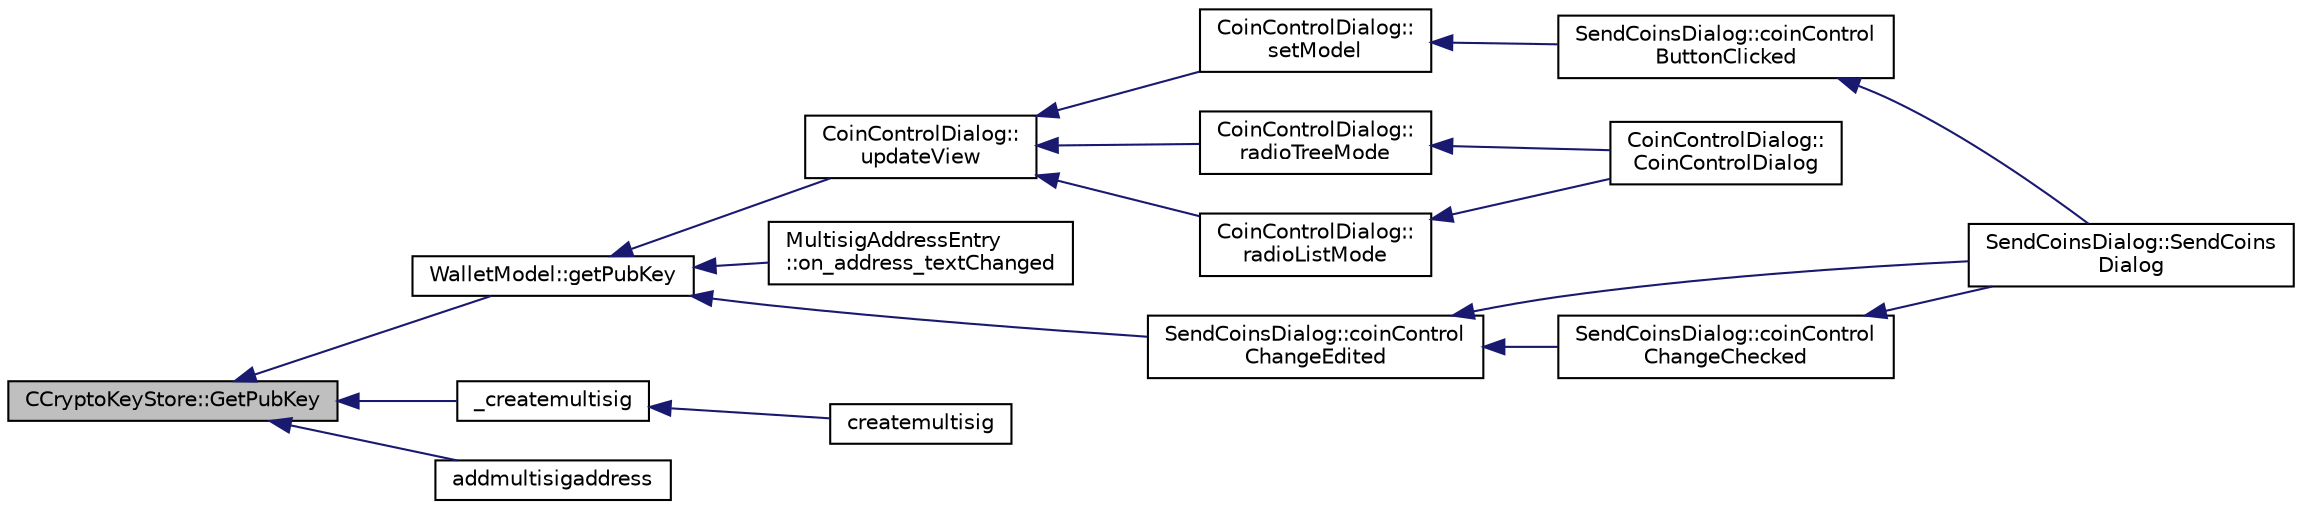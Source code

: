 digraph "CCryptoKeyStore::GetPubKey"
{
  edge [fontname="Helvetica",fontsize="10",labelfontname="Helvetica",labelfontsize="10"];
  node [fontname="Helvetica",fontsize="10",shape=record];
  rankdir="LR";
  Node92 [label="CCryptoKeyStore::GetPubKey",height=0.2,width=0.4,color="black", fillcolor="grey75", style="filled", fontcolor="black"];
  Node92 -> Node93 [dir="back",color="midnightblue",fontsize="10",style="solid",fontname="Helvetica"];
  Node93 [label="WalletModel::getPubKey",height=0.2,width=0.4,color="black", fillcolor="white", style="filled",URL="$class_wallet_model.html#abe0b4462654768f301d1f758f7907ca2"];
  Node93 -> Node94 [dir="back",color="midnightblue",fontsize="10",style="solid",fontname="Helvetica"];
  Node94 [label="CoinControlDialog::\lupdateView",height=0.2,width=0.4,color="black", fillcolor="white", style="filled",URL="$class_coin_control_dialog.html#aadea33050e5c1efd5eae8d2fcfa721f9"];
  Node94 -> Node95 [dir="back",color="midnightblue",fontsize="10",style="solid",fontname="Helvetica"];
  Node95 [label="CoinControlDialog::\lsetModel",height=0.2,width=0.4,color="black", fillcolor="white", style="filled",URL="$class_coin_control_dialog.html#a4c34a48574814089c54f763a22f5317a"];
  Node95 -> Node96 [dir="back",color="midnightblue",fontsize="10",style="solid",fontname="Helvetica"];
  Node96 [label="SendCoinsDialog::coinControl\lButtonClicked",height=0.2,width=0.4,color="black", fillcolor="white", style="filled",URL="$class_send_coins_dialog.html#a59d757d9e4bea5b380eb480fd79cfb49"];
  Node96 -> Node97 [dir="back",color="midnightblue",fontsize="10",style="solid",fontname="Helvetica"];
  Node97 [label="SendCoinsDialog::SendCoins\lDialog",height=0.2,width=0.4,color="black", fillcolor="white", style="filled",URL="$class_send_coins_dialog.html#a0df5bc29d1df68eda44826651afc595f"];
  Node94 -> Node98 [dir="back",color="midnightblue",fontsize="10",style="solid",fontname="Helvetica"];
  Node98 [label="CoinControlDialog::\lradioTreeMode",height=0.2,width=0.4,color="black", fillcolor="white", style="filled",URL="$class_coin_control_dialog.html#a1990d478f3ffba666c358a4f1bd395ec"];
  Node98 -> Node99 [dir="back",color="midnightblue",fontsize="10",style="solid",fontname="Helvetica"];
  Node99 [label="CoinControlDialog::\lCoinControlDialog",height=0.2,width=0.4,color="black", fillcolor="white", style="filled",URL="$class_coin_control_dialog.html#a0945e59c25f956fdab199dbaf252eff5"];
  Node94 -> Node100 [dir="back",color="midnightblue",fontsize="10",style="solid",fontname="Helvetica"];
  Node100 [label="CoinControlDialog::\lradioListMode",height=0.2,width=0.4,color="black", fillcolor="white", style="filled",URL="$class_coin_control_dialog.html#a775c6d290cb63667a434b09072094533"];
  Node100 -> Node99 [dir="back",color="midnightblue",fontsize="10",style="solid",fontname="Helvetica"];
  Node93 -> Node101 [dir="back",color="midnightblue",fontsize="10",style="solid",fontname="Helvetica"];
  Node101 [label="MultisigAddressEntry\l::on_address_textChanged",height=0.2,width=0.4,color="black", fillcolor="white", style="filled",URL="$class_multisig_address_entry.html#a0a0e76713ced1bab5e59dd81546a7de8"];
  Node93 -> Node102 [dir="back",color="midnightblue",fontsize="10",style="solid",fontname="Helvetica"];
  Node102 [label="SendCoinsDialog::coinControl\lChangeEdited",height=0.2,width=0.4,color="black", fillcolor="white", style="filled",URL="$class_send_coins_dialog.html#a1f419f2381bce2ae9b4a7bd140f25a4e"];
  Node102 -> Node97 [dir="back",color="midnightblue",fontsize="10",style="solid",fontname="Helvetica"];
  Node102 -> Node103 [dir="back",color="midnightblue",fontsize="10",style="solid",fontname="Helvetica"];
  Node103 [label="SendCoinsDialog::coinControl\lChangeChecked",height=0.2,width=0.4,color="black", fillcolor="white", style="filled",URL="$class_send_coins_dialog.html#a21224b0dedf14f7a6c05174bff9dea65"];
  Node103 -> Node97 [dir="back",color="midnightblue",fontsize="10",style="solid",fontname="Helvetica"];
  Node92 -> Node104 [dir="back",color="midnightblue",fontsize="10",style="solid",fontname="Helvetica"];
  Node104 [label="_createmultisig",height=0.2,width=0.4,color="black", fillcolor="white", style="filled",URL="$rpcwallet_8cpp.html#aca53a9372c92e81fc665cbdeb8fcdbc5"];
  Node104 -> Node105 [dir="back",color="midnightblue",fontsize="10",style="solid",fontname="Helvetica"];
  Node105 [label="createmultisig",height=0.2,width=0.4,color="black", fillcolor="white", style="filled",URL="$rpcwallet_8cpp.html#a10f145bcadd06025abb3b065e2fa7a84"];
  Node92 -> Node106 [dir="back",color="midnightblue",fontsize="10",style="solid",fontname="Helvetica"];
  Node106 [label="addmultisigaddress",height=0.2,width=0.4,color="black", fillcolor="white", style="filled",URL="$rpcwallet_8cpp.html#a01e8a83cbd4209f10c71719383d7ca2d"];
}
